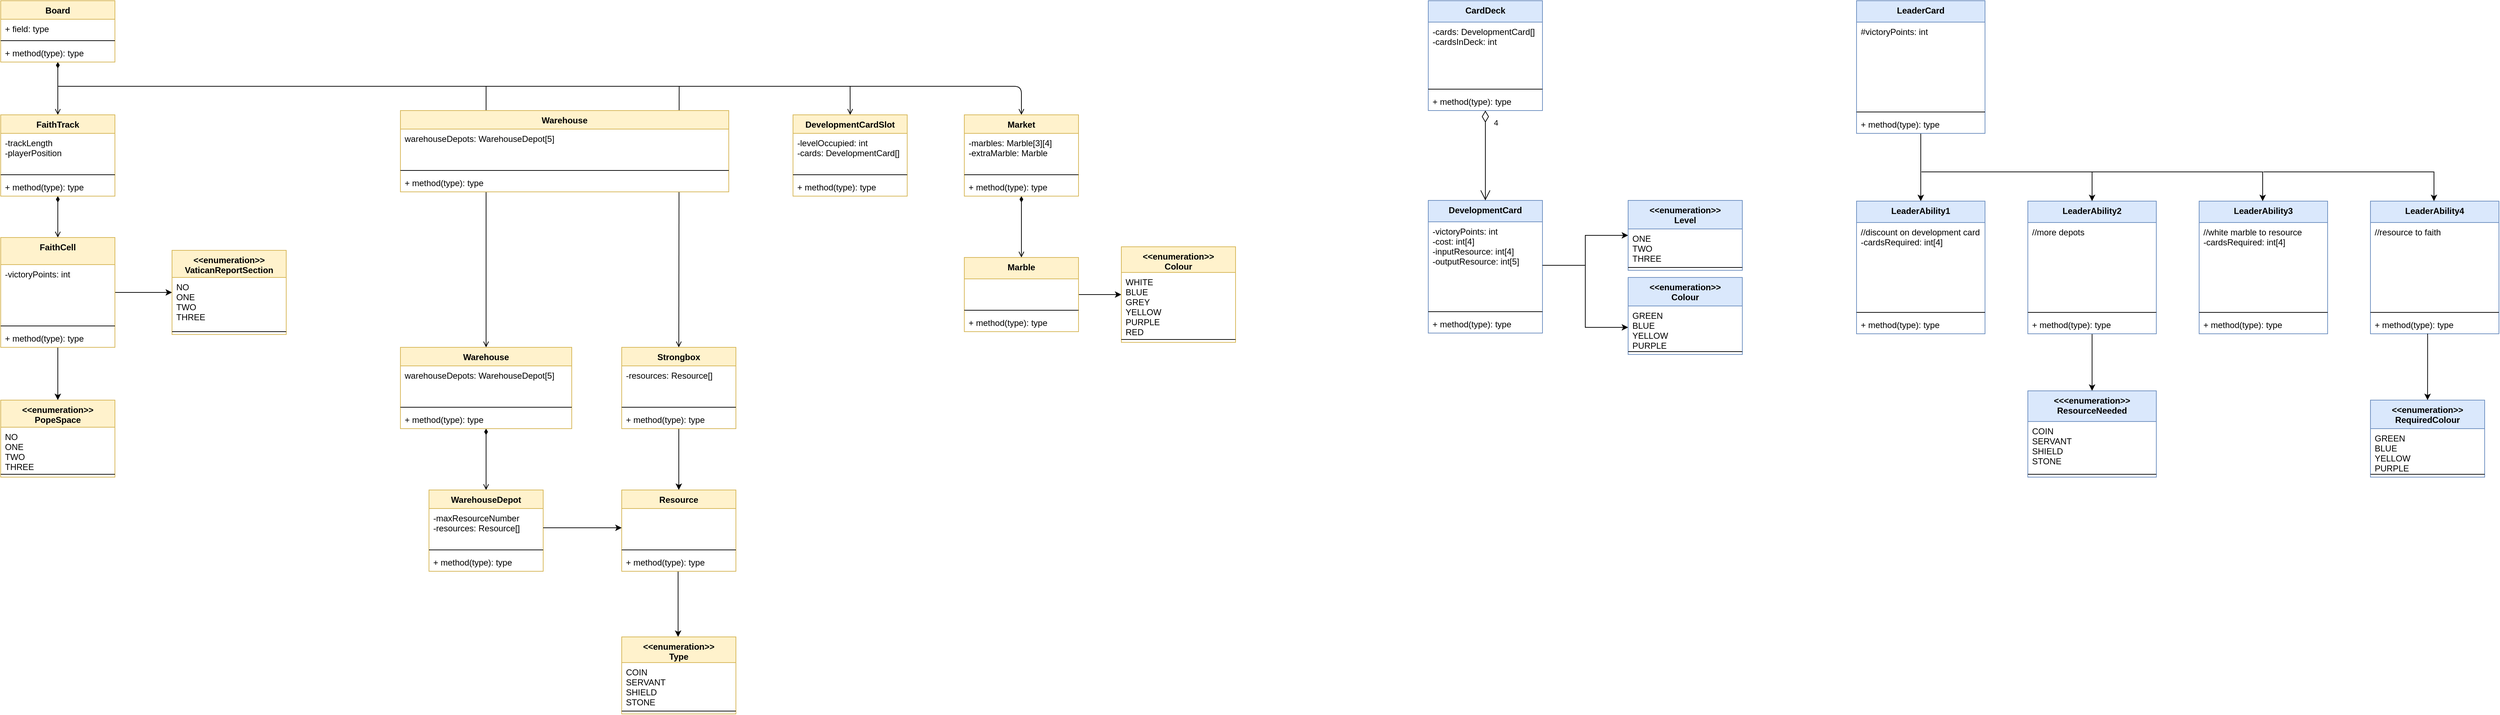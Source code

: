 <mxfile version="14.4.3" type="device"><diagram id="l2MQ_cRdXUpKh-j0I5At" name="Pagina-1"><mxGraphModel dx="1410" dy="685" grid="1" gridSize="10" guides="1" tooltips="1" connect="1" arrows="1" fold="1" page="1" pageScale="1" pageWidth="5000" pageHeight="5000" math="0" shadow="0"><root><mxCell id="0"/><mxCell id="1" parent="0"/><mxCell id="YD6asXN4JIb6DUM00Rlp-9" value="" style="edgeStyle=orthogonalEdgeStyle;rounded=0;orthogonalLoop=1;jettySize=auto;html=1;startArrow=diamondThin;startFill=1;endArrow=open;endFill=0;" parent="1" source="YD6asXN4JIb6DUM00Rlp-1" target="YD6asXN4JIb6DUM00Rlp-5" edge="1"><mxGeometry relative="1" as="geometry"/></mxCell><mxCell id="YD6asXN4JIb6DUM00Rlp-1" value="Board" style="swimlane;fontStyle=1;align=center;verticalAlign=top;childLayout=stackLayout;horizontal=1;startSize=26;horizontalStack=0;resizeParent=1;resizeParentMax=0;resizeLast=0;collapsible=1;marginBottom=0;swimlaneFillColor=#ffffff;fillColor=#fff2cc;strokeColor=#d6b656;" parent="1" vertex="1"><mxGeometry x="120" y="80" width="160" height="86" as="geometry"/></mxCell><mxCell id="YD6asXN4JIb6DUM00Rlp-2" value="+ field: type" style="text;align=left;verticalAlign=top;spacingLeft=4;spacingRight=4;overflow=hidden;rotatable=0;points=[[0,0.5],[1,0.5]];portConstraint=eastwest;" parent="YD6asXN4JIb6DUM00Rlp-1" vertex="1"><mxGeometry y="26" width="160" height="26" as="geometry"/></mxCell><mxCell id="YD6asXN4JIb6DUM00Rlp-3" value="" style="line;strokeWidth=1;align=left;verticalAlign=middle;spacingTop=-1;spacingLeft=3;spacingRight=3;rotatable=0;labelPosition=right;points=[];portConstraint=eastwest;" parent="YD6asXN4JIb6DUM00Rlp-1" vertex="1"><mxGeometry y="52" width="160" height="8" as="geometry"/></mxCell><mxCell id="YD6asXN4JIb6DUM00Rlp-4" value="+ method(type): type" style="text;align=left;verticalAlign=top;spacingLeft=4;spacingRight=4;overflow=hidden;rotatable=0;points=[[0,0.5],[1,0.5]];portConstraint=eastwest;" parent="YD6asXN4JIb6DUM00Rlp-1" vertex="1"><mxGeometry y="60" width="160" height="26" as="geometry"/></mxCell><mxCell id="YD6asXN4JIb6DUM00Rlp-14" value="" style="edgeStyle=orthogonalEdgeStyle;rounded=0;orthogonalLoop=1;jettySize=auto;html=1;startArrow=diamondThin;startFill=1;endArrow=open;endFill=0;" parent="1" source="YD6asXN4JIb6DUM00Rlp-5" target="YD6asXN4JIb6DUM00Rlp-10" edge="1"><mxGeometry relative="1" as="geometry"/></mxCell><mxCell id="YD6asXN4JIb6DUM00Rlp-5" value="FaithTrack" style="swimlane;fontStyle=1;align=center;verticalAlign=top;childLayout=stackLayout;horizontal=1;startSize=26;horizontalStack=0;resizeParent=1;resizeParentMax=0;resizeLast=0;collapsible=1;marginBottom=0;swimlaneFillColor=#ffffff;fillColor=#fff2cc;strokeColor=#d6b656;" parent="1" vertex="1"><mxGeometry x="120" y="240" width="160" height="114" as="geometry"/></mxCell><mxCell id="YD6asXN4JIb6DUM00Rlp-6" value="-trackLength&#10;-playerPosition" style="text;align=left;verticalAlign=top;spacingLeft=4;spacingRight=4;overflow=hidden;rotatable=0;points=[[0,0.5],[1,0.5]];portConstraint=eastwest;" parent="YD6asXN4JIb6DUM00Rlp-5" vertex="1"><mxGeometry y="26" width="160" height="54" as="geometry"/></mxCell><mxCell id="YD6asXN4JIb6DUM00Rlp-7" value="" style="line;strokeWidth=1;align=left;verticalAlign=middle;spacingTop=-1;spacingLeft=3;spacingRight=3;rotatable=0;labelPosition=right;points=[];portConstraint=eastwest;" parent="YD6asXN4JIb6DUM00Rlp-5" vertex="1"><mxGeometry y="80" width="160" height="8" as="geometry"/></mxCell><mxCell id="YD6asXN4JIb6DUM00Rlp-8" value="+ method(type): type" style="text;align=left;verticalAlign=top;spacingLeft=4;spacingRight=4;overflow=hidden;rotatable=0;points=[[0,0.5],[1,0.5]];portConstraint=eastwest;" parent="YD6asXN4JIb6DUM00Rlp-5" vertex="1"><mxGeometry y="88" width="160" height="26" as="geometry"/></mxCell><mxCell id="YD6asXN4JIb6DUM00Rlp-20" value="" style="edgeStyle=orthogonalEdgeStyle;rounded=0;orthogonalLoop=1;jettySize=auto;html=1;startArrow=none;startFill=0;endArrow=classic;endFill=1;" parent="1" source="YD6asXN4JIb6DUM00Rlp-10" target="YD6asXN4JIb6DUM00Rlp-16" edge="1"><mxGeometry relative="1" as="geometry"/></mxCell><mxCell id="8pqqb2HEpRydzTdEeJ36-48" value="" style="edgeStyle=orthogonalEdgeStyle;rounded=0;orthogonalLoop=1;jettySize=auto;html=1;" parent="1" source="YD6asXN4JIb6DUM00Rlp-10" target="8pqqb2HEpRydzTdEeJ36-44" edge="1"><mxGeometry relative="1" as="geometry"/></mxCell><mxCell id="YD6asXN4JIb6DUM00Rlp-10" value="FaithCell" style="swimlane;fontStyle=1;align=center;verticalAlign=top;childLayout=stackLayout;horizontal=1;startSize=38;horizontalStack=0;resizeParent=1;resizeParentMax=0;resizeLast=0;collapsible=1;marginBottom=0;swimlaneFillColor=#ffffff;fillColor=#fff2cc;strokeColor=#d6b656;" parent="1" vertex="1"><mxGeometry x="120" y="412" width="160" height="154" as="geometry"/></mxCell><mxCell id="YD6asXN4JIb6DUM00Rlp-11" value="-victoryPoints: int" style="text;align=left;verticalAlign=top;spacingLeft=4;spacingRight=4;overflow=hidden;rotatable=0;points=[[0,0.5],[1,0.5]];portConstraint=eastwest;" parent="YD6asXN4JIb6DUM00Rlp-10" vertex="1"><mxGeometry y="38" width="160" height="82" as="geometry"/></mxCell><mxCell id="YD6asXN4JIb6DUM00Rlp-12" value="" style="line;strokeWidth=1;align=left;verticalAlign=middle;spacingTop=-1;spacingLeft=3;spacingRight=3;rotatable=0;labelPosition=right;points=[];portConstraint=eastwest;" parent="YD6asXN4JIb6DUM00Rlp-10" vertex="1"><mxGeometry y="120" width="160" height="8" as="geometry"/></mxCell><mxCell id="YD6asXN4JIb6DUM00Rlp-13" value="+ method(type): type" style="text;align=left;verticalAlign=top;spacingLeft=4;spacingRight=4;overflow=hidden;rotatable=0;points=[[0,0.5],[1,0.5]];portConstraint=eastwest;" parent="YD6asXN4JIb6DUM00Rlp-10" vertex="1"><mxGeometry y="128" width="160" height="26" as="geometry"/></mxCell><mxCell id="YD6asXN4JIb6DUM00Rlp-16" value="&lt;&lt;enumeration&gt;&gt;&#10;PopeSpace" style="swimlane;fontStyle=1;align=center;verticalAlign=top;childLayout=stackLayout;horizontal=1;startSize=38;horizontalStack=0;resizeParent=1;resizeParentMax=0;resizeLast=0;collapsible=1;marginBottom=0;swimlaneFillColor=#ffffff;fillColor=#fff2cc;strokeColor=#d6b656;" parent="1" vertex="1"><mxGeometry x="120" y="640" width="160" height="108" as="geometry"/></mxCell><mxCell id="YD6asXN4JIb6DUM00Rlp-17" value="NO&#10;ONE&#10;TWO&#10;THREE" style="text;align=left;verticalAlign=top;spacingLeft=4;spacingRight=4;overflow=hidden;rotatable=0;points=[[0,0.5],[1,0.5]];portConstraint=eastwest;" parent="YD6asXN4JIb6DUM00Rlp-16" vertex="1"><mxGeometry y="38" width="160" height="62" as="geometry"/></mxCell><mxCell id="YD6asXN4JIb6DUM00Rlp-18" value="" style="line;strokeWidth=1;align=left;verticalAlign=middle;spacingTop=-1;spacingLeft=3;spacingRight=3;rotatable=0;labelPosition=right;points=[];portConstraint=eastwest;" parent="YD6asXN4JIb6DUM00Rlp-16" vertex="1"><mxGeometry y="100" width="160" height="8" as="geometry"/></mxCell><mxCell id="YD6asXN4JIb6DUM00Rlp-29" value="" style="edgeStyle=orthogonalEdgeStyle;rounded=0;orthogonalLoop=1;jettySize=auto;html=1;startArrow=diamondThin;startFill=1;endArrow=open;endFill=0;" parent="1" source="YD6asXN4JIb6DUM00Rlp-21" target="YD6asXN4JIb6DUM00Rlp-25" edge="1"><mxGeometry relative="1" as="geometry"/></mxCell><mxCell id="YD6asXN4JIb6DUM00Rlp-21" value="Warehouse" style="swimlane;fontStyle=1;align=center;verticalAlign=top;childLayout=stackLayout;horizontal=1;startSize=26;horizontalStack=0;resizeParent=1;resizeParentMax=0;resizeLast=0;collapsible=1;marginBottom=0;swimlaneFillColor=#ffffff;fillColor=#fff2cc;strokeColor=#d6b656;" parent="1" vertex="1"><mxGeometry x="680" y="566" width="240" height="114" as="geometry"/></mxCell><mxCell id="YD6asXN4JIb6DUM00Rlp-22" value="warehouseDepots: WarehouseDepot[5]&#10;" style="text;align=left;verticalAlign=top;spacingLeft=4;spacingRight=4;overflow=hidden;rotatable=0;points=[[0,0.5],[1,0.5]];portConstraint=eastwest;" parent="YD6asXN4JIb6DUM00Rlp-21" vertex="1"><mxGeometry y="26" width="240" height="54" as="geometry"/></mxCell><mxCell id="YD6asXN4JIb6DUM00Rlp-23" value="" style="line;strokeWidth=1;align=left;verticalAlign=middle;spacingTop=-1;spacingLeft=3;spacingRight=3;rotatable=0;labelPosition=right;points=[];portConstraint=eastwest;" parent="YD6asXN4JIb6DUM00Rlp-21" vertex="1"><mxGeometry y="80" width="240" height="8" as="geometry"/></mxCell><mxCell id="YD6asXN4JIb6DUM00Rlp-24" value="+ method(type): type" style="text;align=left;verticalAlign=top;spacingLeft=4;spacingRight=4;overflow=hidden;rotatable=0;points=[[0,0.5],[1,0.5]];portConstraint=eastwest;" parent="YD6asXN4JIb6DUM00Rlp-21" vertex="1"><mxGeometry y="88" width="240" height="26" as="geometry"/></mxCell><mxCell id="YD6asXN4JIb6DUM00Rlp-25" value="WarehouseDepot" style="swimlane;fontStyle=1;align=center;verticalAlign=top;childLayout=stackLayout;horizontal=1;startSize=26;horizontalStack=0;resizeParent=1;resizeParentMax=0;resizeLast=0;collapsible=1;marginBottom=0;swimlaneFillColor=#ffffff;fillColor=#fff2cc;strokeColor=#d6b656;" parent="1" vertex="1"><mxGeometry x="720" y="766" width="160" height="114" as="geometry"/></mxCell><mxCell id="YD6asXN4JIb6DUM00Rlp-26" value="-maxResourceNumber&#10;-resources: Resource[]" style="text;align=left;verticalAlign=top;spacingLeft=4;spacingRight=4;overflow=hidden;rotatable=0;points=[[0,0.5],[1,0.5]];portConstraint=eastwest;" parent="YD6asXN4JIb6DUM00Rlp-25" vertex="1"><mxGeometry y="26" width="160" height="54" as="geometry"/></mxCell><mxCell id="YD6asXN4JIb6DUM00Rlp-27" value="" style="line;strokeWidth=1;align=left;verticalAlign=middle;spacingTop=-1;spacingLeft=3;spacingRight=3;rotatable=0;labelPosition=right;points=[];portConstraint=eastwest;" parent="YD6asXN4JIb6DUM00Rlp-25" vertex="1"><mxGeometry y="80" width="160" height="8" as="geometry"/></mxCell><mxCell id="YD6asXN4JIb6DUM00Rlp-28" value="+ method(type): type" style="text;align=left;verticalAlign=top;spacingLeft=4;spacingRight=4;overflow=hidden;rotatable=0;points=[[0,0.5],[1,0.5]];portConstraint=eastwest;" parent="YD6asXN4JIb6DUM00Rlp-25" vertex="1"><mxGeometry y="88" width="160" height="26" as="geometry"/></mxCell><mxCell id="8pqqb2HEpRydzTdEeJ36-65" value="" style="edgeStyle=elbowEdgeStyle;rounded=0;orthogonalLoop=1;jettySize=auto;html=1;startArrow=none;startFill=0;endArrow=classic;endFill=1;" parent="1" source="YD6asXN4JIb6DUM00Rlp-40" target="8pqqb2HEpRydzTdEeJ36-61" edge="1"><mxGeometry relative="1" as="geometry"/></mxCell><mxCell id="YD6asXN4JIb6DUM00Rlp-40" value="Strongbox" style="swimlane;fontStyle=1;align=center;verticalAlign=top;childLayout=stackLayout;horizontal=1;startSize=26;horizontalStack=0;resizeParent=1;resizeParentMax=0;resizeLast=0;collapsible=1;marginBottom=0;swimlaneFillColor=#ffffff;fillColor=#fff2cc;strokeColor=#d6b656;" parent="1" vertex="1"><mxGeometry x="990" y="566" width="160" height="114" as="geometry"/></mxCell><mxCell id="YD6asXN4JIb6DUM00Rlp-41" value="-resources: Resource[]" style="text;strokeColor=none;fillColor=none;align=left;verticalAlign=top;spacingLeft=4;spacingRight=4;overflow=hidden;rotatable=0;points=[[0,0.5],[1,0.5]];portConstraint=eastwest;" parent="YD6asXN4JIb6DUM00Rlp-40" vertex="1"><mxGeometry y="26" width="160" height="54" as="geometry"/></mxCell><mxCell id="YD6asXN4JIb6DUM00Rlp-42" value="" style="line;strokeWidth=1;fillColor=none;align=left;verticalAlign=middle;spacingTop=-1;spacingLeft=3;spacingRight=3;rotatable=0;labelPosition=right;points=[];portConstraint=eastwest;" parent="YD6asXN4JIb6DUM00Rlp-40" vertex="1"><mxGeometry y="80" width="160" height="8" as="geometry"/></mxCell><mxCell id="YD6asXN4JIb6DUM00Rlp-43" value="+ method(type): type" style="text;strokeColor=none;fillColor=none;align=left;verticalAlign=top;spacingLeft=4;spacingRight=4;overflow=hidden;rotatable=0;points=[[0,0.5],[1,0.5]];portConstraint=eastwest;" parent="YD6asXN4JIb6DUM00Rlp-40" vertex="1"><mxGeometry y="88" width="160" height="26" as="geometry"/></mxCell><mxCell id="YD6asXN4JIb6DUM00Rlp-44" value="DevelopmentCardSlot" style="swimlane;fontStyle=1;align=center;verticalAlign=top;childLayout=stackLayout;horizontal=1;startSize=26;horizontalStack=0;resizeParent=1;resizeParentMax=0;resizeLast=0;collapsible=1;marginBottom=0;swimlaneFillColor=#ffffff;fillColor=#fff2cc;strokeColor=#d6b656;" parent="1" vertex="1"><mxGeometry x="1230" y="240" width="160" height="114" as="geometry"/></mxCell><mxCell id="YD6asXN4JIb6DUM00Rlp-45" value="-levelOccupied: int&#10;-cards: DevelopmentCard[]" style="text;strokeColor=none;fillColor=none;align=left;verticalAlign=top;spacingLeft=4;spacingRight=4;overflow=hidden;rotatable=0;points=[[0,0.5],[1,0.5]];portConstraint=eastwest;" parent="YD6asXN4JIb6DUM00Rlp-44" vertex="1"><mxGeometry y="26" width="160" height="54" as="geometry"/></mxCell><mxCell id="YD6asXN4JIb6DUM00Rlp-46" value="" style="line;strokeWidth=1;fillColor=none;align=left;verticalAlign=middle;spacingTop=-1;spacingLeft=3;spacingRight=3;rotatable=0;labelPosition=right;points=[];portConstraint=eastwest;" parent="YD6asXN4JIb6DUM00Rlp-44" vertex="1"><mxGeometry y="80" width="160" height="8" as="geometry"/></mxCell><mxCell id="YD6asXN4JIb6DUM00Rlp-47" value="+ method(type): type" style="text;strokeColor=none;fillColor=none;align=left;verticalAlign=top;spacingLeft=4;spacingRight=4;overflow=hidden;rotatable=0;points=[[0,0.5],[1,0.5]];portConstraint=eastwest;" parent="YD6asXN4JIb6DUM00Rlp-44" vertex="1"><mxGeometry y="88" width="160" height="26" as="geometry"/></mxCell><mxCell id="YD6asXN4JIb6DUM00Rlp-48" value="" style="endArrow=open;html=1;entryX=0.5;entryY=0;entryDx=0;entryDy=0;endFill=0;" parent="1" target="YD6asXN4JIb6DUM00Rlp-51" edge="1"><mxGeometry width="50" height="50" relative="1" as="geometry"><mxPoint x="200" y="200" as="sourcePoint"/><mxPoint x="920" y="200" as="targetPoint"/><Array as="points"><mxPoint x="1550" y="200"/></Array></mxGeometry></mxCell><mxCell id="YD6asXN4JIb6DUM00Rlp-49" value="" style="endArrow=open;html=1;entryX=0.5;entryY=0;entryDx=0;entryDy=0;endFill=0;" parent="1" target="YD6asXN4JIb6DUM00Rlp-40" edge="1"><mxGeometry width="50" height="50" relative="1" as="geometry"><mxPoint x="1070.5" y="200" as="sourcePoint"/><mxPoint x="1130.5" y="340" as="targetPoint"/></mxGeometry></mxCell><mxCell id="YD6asXN4JIb6DUM00Rlp-50" value="" style="endArrow=open;html=1;entryX=0.5;entryY=0;entryDx=0;entryDy=0;endFill=0;" parent="1" target="YD6asXN4JIb6DUM00Rlp-21" edge="1"><mxGeometry width="50" height="50" relative="1" as="geometry"><mxPoint x="800" y="200" as="sourcePoint"/><mxPoint x="830" y="240" as="targetPoint"/></mxGeometry></mxCell><mxCell id="YD6asXN4JIb6DUM00Rlp-60" style="edgeStyle=orthogonalEdgeStyle;rounded=0;orthogonalLoop=1;jettySize=auto;html=1;entryX=0.5;entryY=0;entryDx=0;entryDy=0;startArrow=diamondThin;startFill=1;endArrow=open;endFill=0;" parent="1" source="YD6asXN4JIb6DUM00Rlp-51" target="YD6asXN4JIb6DUM00Rlp-55" edge="1"><mxGeometry relative="1" as="geometry"/></mxCell><mxCell id="YD6asXN4JIb6DUM00Rlp-51" value="Market" style="swimlane;fontStyle=1;align=center;verticalAlign=top;childLayout=stackLayout;horizontal=1;startSize=26;horizontalStack=0;resizeParent=1;resizeParentMax=0;resizeLast=0;collapsible=1;marginBottom=0;swimlaneFillColor=#ffffff;fillColor=#fff2cc;strokeColor=#d6b656;" parent="1" vertex="1"><mxGeometry x="1470" y="240" width="160" height="114" as="geometry"/></mxCell><mxCell id="YD6asXN4JIb6DUM00Rlp-52" value="-marbles: Marble[3][4]&#10;-extraMarble: Marble" style="text;strokeColor=none;fillColor=none;align=left;verticalAlign=top;spacingLeft=4;spacingRight=4;overflow=hidden;rotatable=0;points=[[0,0.5],[1,0.5]];portConstraint=eastwest;" parent="YD6asXN4JIb6DUM00Rlp-51" vertex="1"><mxGeometry y="26" width="160" height="54" as="geometry"/></mxCell><mxCell id="YD6asXN4JIb6DUM00Rlp-53" value="" style="line;strokeWidth=1;fillColor=none;align=left;verticalAlign=middle;spacingTop=-1;spacingLeft=3;spacingRight=3;rotatable=0;labelPosition=right;points=[];portConstraint=eastwest;" parent="YD6asXN4JIb6DUM00Rlp-51" vertex="1"><mxGeometry y="80" width="160" height="8" as="geometry"/></mxCell><mxCell id="YD6asXN4JIb6DUM00Rlp-54" value="+ method(type): type" style="text;strokeColor=none;fillColor=none;align=left;verticalAlign=top;spacingLeft=4;spacingRight=4;overflow=hidden;rotatable=0;points=[[0,0.5],[1,0.5]];portConstraint=eastwest;" parent="YD6asXN4JIb6DUM00Rlp-51" vertex="1"><mxGeometry y="88" width="160" height="26" as="geometry"/></mxCell><mxCell id="8pqqb2HEpRydzTdEeJ36-57" value="" style="edgeStyle=elbowEdgeStyle;rounded=0;orthogonalLoop=1;jettySize=auto;html=1;startArrow=none;startFill=0;endArrow=classic;endFill=1;" parent="1" source="YD6asXN4JIb6DUM00Rlp-55" target="8pqqb2HEpRydzTdEeJ36-53" edge="1"><mxGeometry relative="1" as="geometry"/></mxCell><mxCell id="YD6asXN4JIb6DUM00Rlp-55" value="Marble" style="swimlane;fontStyle=1;align=center;verticalAlign=top;childLayout=stackLayout;horizontal=1;startSize=30;horizontalStack=0;resizeParent=1;resizeParentMax=0;resizeLast=0;collapsible=1;marginBottom=0;swimlaneFillColor=#ffffff;fillColor=#fff2cc;strokeColor=#d6b656;" parent="1" vertex="1"><mxGeometry x="1470" y="440" width="160" height="104" as="geometry"/></mxCell><mxCell id="YD6asXN4JIb6DUM00Rlp-56" value="&#10;&#10;" style="text;align=left;verticalAlign=top;spacingLeft=4;spacingRight=4;overflow=hidden;rotatable=0;points=[[0,0.5],[1,0.5]];portConstraint=eastwest;" parent="YD6asXN4JIb6DUM00Rlp-55" vertex="1"><mxGeometry y="30" width="160" height="40" as="geometry"/></mxCell><mxCell id="YD6asXN4JIb6DUM00Rlp-57" value="" style="line;strokeWidth=1;align=left;verticalAlign=middle;spacingTop=-1;spacingLeft=3;spacingRight=3;rotatable=0;labelPosition=right;points=[];portConstraint=eastwest;" parent="YD6asXN4JIb6DUM00Rlp-55" vertex="1"><mxGeometry y="70" width="160" height="8" as="geometry"/></mxCell><mxCell id="YD6asXN4JIb6DUM00Rlp-58" value="+ method(type): type" style="text;align=left;verticalAlign=top;spacingLeft=4;spacingRight=4;overflow=hidden;rotatable=0;points=[[0,0.5],[1,0.5]];portConstraint=eastwest;" parent="YD6asXN4JIb6DUM00Rlp-55" vertex="1"><mxGeometry y="78" width="160" height="26" as="geometry"/></mxCell><mxCell id="YD6asXN4JIb6DUM00Rlp-61" value="" style="endArrow=open;html=1;entryX=0.5;entryY=0;entryDx=0;entryDy=0;endFill=0;" parent="1" edge="1"><mxGeometry width="50" height="50" relative="1" as="geometry"><mxPoint x="1310" y="200" as="sourcePoint"/><mxPoint x="1310.08" y="240" as="targetPoint"/></mxGeometry></mxCell><mxCell id="8pqqb2HEpRydzTdEeJ36-76" value="" style="edgeStyle=elbowEdgeStyle;rounded=0;orthogonalLoop=1;jettySize=auto;html=1;startArrow=none;startFill=0;endArrow=classic;endFill=1;" parent="1" source="8pqqb2HEpRydzTdEeJ36-5" target="8pqqb2HEpRydzTdEeJ36-72" edge="1"><mxGeometry relative="1" as="geometry"/></mxCell><mxCell id="8pqqb2HEpRydzTdEeJ36-5" value="LeaderCard" style="swimlane;fontStyle=1;align=center;verticalAlign=top;childLayout=stackLayout;horizontal=1;startSize=30;horizontalStack=0;resizeParent=1;resizeParentMax=0;resizeLast=0;collapsible=1;marginBottom=0;swimlaneFillColor=#ffffff;fillColor=#dae8fc;strokeColor=#6c8ebf;" parent="1" vertex="1"><mxGeometry x="2720" y="80" width="180" height="186" as="geometry"/></mxCell><mxCell id="8pqqb2HEpRydzTdEeJ36-6" value="#victoryPoints: int&#10;" style="text;align=left;verticalAlign=top;spacingLeft=4;spacingRight=4;overflow=hidden;rotatable=0;points=[[0,0.5],[1,0.5]];portConstraint=eastwest;" parent="8pqqb2HEpRydzTdEeJ36-5" vertex="1"><mxGeometry y="30" width="180" height="122" as="geometry"/></mxCell><mxCell id="8pqqb2HEpRydzTdEeJ36-7" value="" style="line;strokeWidth=1;align=left;verticalAlign=middle;spacingTop=-1;spacingLeft=3;spacingRight=3;rotatable=0;labelPosition=right;points=[];portConstraint=eastwest;" parent="8pqqb2HEpRydzTdEeJ36-5" vertex="1"><mxGeometry y="152" width="180" height="8" as="geometry"/></mxCell><mxCell id="8pqqb2HEpRydzTdEeJ36-8" value="+ method(type): type" style="text;align=left;verticalAlign=top;spacingLeft=4;spacingRight=4;overflow=hidden;rotatable=0;points=[[0,0.5],[1,0.5]];portConstraint=eastwest;" parent="8pqqb2HEpRydzTdEeJ36-5" vertex="1"><mxGeometry y="160" width="180" height="26" as="geometry"/></mxCell><mxCell id="8pqqb2HEpRydzTdEeJ36-9" value="CardDeck" style="swimlane;fontStyle=1;align=center;verticalAlign=top;childLayout=stackLayout;horizontal=1;startSize=30;horizontalStack=0;resizeParent=1;resizeParentMax=0;resizeLast=0;collapsible=1;marginBottom=0;swimlaneFillColor=#ffffff;fillColor=#dae8fc;strokeColor=#6c8ebf;" parent="1" vertex="1"><mxGeometry x="2120" y="80" width="160" height="154" as="geometry"/></mxCell><mxCell id="8pqqb2HEpRydzTdEeJ36-10" value="-cards: DevelopmentCard[]&#10;-cardsInDeck: int" style="text;align=left;verticalAlign=top;spacingLeft=4;spacingRight=4;overflow=hidden;rotatable=0;points=[[0,0.5],[1,0.5]];portConstraint=eastwest;" parent="8pqqb2HEpRydzTdEeJ36-9" vertex="1"><mxGeometry y="30" width="160" height="90" as="geometry"/></mxCell><mxCell id="8pqqb2HEpRydzTdEeJ36-11" value="" style="line;strokeWidth=1;align=left;verticalAlign=middle;spacingTop=-1;spacingLeft=3;spacingRight=3;rotatable=0;labelPosition=right;points=[];portConstraint=eastwest;" parent="8pqqb2HEpRydzTdEeJ36-9" vertex="1"><mxGeometry y="120" width="160" height="8" as="geometry"/></mxCell><mxCell id="8pqqb2HEpRydzTdEeJ36-12" value="+ method(type): type" style="text;align=left;verticalAlign=top;spacingLeft=4;spacingRight=4;overflow=hidden;rotatable=0;points=[[0,0.5],[1,0.5]];portConstraint=eastwest;" parent="8pqqb2HEpRydzTdEeJ36-9" vertex="1"><mxGeometry y="128" width="160" height="26" as="geometry"/></mxCell><mxCell id="8pqqb2HEpRydzTdEeJ36-34" value="" style="edgeStyle=orthogonalEdgeStyle;rounded=0;orthogonalLoop=1;jettySize=auto;html=1;exitX=1;exitY=0.5;exitDx=0;exitDy=0;" parent="1" source="8pqqb2HEpRydzTdEeJ36-14" target="8pqqb2HEpRydzTdEeJ36-30" edge="1"><mxGeometry relative="1" as="geometry"/></mxCell><mxCell id="8pqqb2HEpRydzTdEeJ36-13" value="DevelopmentCard" style="swimlane;fontStyle=1;align=center;verticalAlign=top;childLayout=stackLayout;horizontal=1;startSize=30;horizontalStack=0;resizeParent=1;resizeParentMax=0;resizeLast=0;collapsible=1;marginBottom=0;swimlaneFillColor=#ffffff;fillColor=#dae8fc;strokeColor=#6c8ebf;" parent="1" vertex="1"><mxGeometry x="2120" y="360" width="160" height="186" as="geometry"/></mxCell><mxCell id="8pqqb2HEpRydzTdEeJ36-14" value="-victoryPoints: int&#10;-cost: int[4]&#10;-inputResource: int[4]&#10;-outputResource: int[5]&#10;" style="text;align=left;verticalAlign=top;spacingLeft=4;spacingRight=4;overflow=hidden;rotatable=0;points=[[0,0.5],[1,0.5]];portConstraint=eastwest;" parent="8pqqb2HEpRydzTdEeJ36-13" vertex="1"><mxGeometry y="30" width="160" height="122" as="geometry"/></mxCell><mxCell id="8pqqb2HEpRydzTdEeJ36-15" value="" style="line;strokeWidth=1;align=left;verticalAlign=middle;spacingTop=-1;spacingLeft=3;spacingRight=3;rotatable=0;labelPosition=right;points=[];portConstraint=eastwest;" parent="8pqqb2HEpRydzTdEeJ36-13" vertex="1"><mxGeometry y="152" width="160" height="8" as="geometry"/></mxCell><mxCell id="8pqqb2HEpRydzTdEeJ36-16" value="+ method(type): type" style="text;align=left;verticalAlign=top;spacingLeft=4;spacingRight=4;overflow=hidden;rotatable=0;points=[[0,0.5],[1,0.5]];portConstraint=eastwest;" parent="8pqqb2HEpRydzTdEeJ36-13" vertex="1"><mxGeometry y="160" width="160" height="26" as="geometry"/></mxCell><mxCell id="8pqqb2HEpRydzTdEeJ36-30" value="&lt;&lt;enumeration&gt;&gt;&#10;Level" style="swimlane;fontStyle=1;align=center;verticalAlign=top;childLayout=stackLayout;horizontal=1;startSize=40;horizontalStack=0;resizeParent=1;resizeParentMax=0;resizeLast=0;collapsible=1;marginBottom=0;swimlaneFillColor=#ffffff;fillColor=#dae8fc;strokeColor=#6c8ebf;" parent="1" vertex="1"><mxGeometry x="2400" y="360" width="160" height="98" as="geometry"/></mxCell><mxCell id="8pqqb2HEpRydzTdEeJ36-31" value="ONE&#10;TWO&#10;THREE" style="text;align=left;verticalAlign=top;spacingLeft=4;spacingRight=4;overflow=hidden;rotatable=0;points=[[0,0.5],[1,0.5]];portConstraint=eastwest;" parent="8pqqb2HEpRydzTdEeJ36-30" vertex="1"><mxGeometry y="40" width="160" height="50" as="geometry"/></mxCell><mxCell id="8pqqb2HEpRydzTdEeJ36-32" value="" style="line;strokeWidth=1;align=left;verticalAlign=middle;spacingTop=-1;spacingLeft=3;spacingRight=3;rotatable=0;labelPosition=right;points=[];portConstraint=eastwest;" parent="8pqqb2HEpRydzTdEeJ36-30" vertex="1"><mxGeometry y="90" width="160" height="8" as="geometry"/></mxCell><mxCell id="8pqqb2HEpRydzTdEeJ36-35" value="&lt;&lt;enumeration&gt;&gt;&#10;Colour" style="swimlane;fontStyle=1;align=center;verticalAlign=top;childLayout=stackLayout;horizontal=1;startSize=40;horizontalStack=0;resizeParent=1;resizeParentMax=0;resizeLast=0;collapsible=1;marginBottom=0;swimlaneFillColor=#ffffff;fillColor=#dae8fc;strokeColor=#6c8ebf;" parent="1" vertex="1"><mxGeometry x="2400" y="468" width="160" height="108" as="geometry"/></mxCell><mxCell id="8pqqb2HEpRydzTdEeJ36-36" value="GREEN&#10;BLUE&#10;YELLOW&#10;PURPLE" style="text;align=left;verticalAlign=top;spacingLeft=4;spacingRight=4;overflow=hidden;rotatable=0;points=[[0,0.5],[1,0.5]];portConstraint=eastwest;" parent="8pqqb2HEpRydzTdEeJ36-35" vertex="1"><mxGeometry y="40" width="160" height="60" as="geometry"/></mxCell><mxCell id="8pqqb2HEpRydzTdEeJ36-37" value="" style="line;strokeWidth=1;align=left;verticalAlign=middle;spacingTop=-1;spacingLeft=3;spacingRight=3;rotatable=0;labelPosition=right;points=[];portConstraint=eastwest;" parent="8pqqb2HEpRydzTdEeJ36-35" vertex="1"><mxGeometry y="100" width="160" height="8" as="geometry"/></mxCell><mxCell id="8pqqb2HEpRydzTdEeJ36-38" value="" style="endArrow=classic;html=1;exitX=1;exitY=0.5;exitDx=0;exitDy=0;entryX=0;entryY=0.5;entryDx=0;entryDy=0;edgeStyle=elbowEdgeStyle;rounded=0;" parent="1" source="8pqqb2HEpRydzTdEeJ36-14" target="8pqqb2HEpRydzTdEeJ36-36" edge="1"><mxGeometry width="50" height="50" relative="1" as="geometry"><mxPoint x="2390" y="456" as="sourcePoint"/><mxPoint x="2440" y="406" as="targetPoint"/></mxGeometry></mxCell><mxCell id="8pqqb2HEpRydzTdEeJ36-44" value="&lt;&lt;enumeration&gt;&gt;&#10;VaticanReportSection" style="swimlane;fontStyle=1;align=center;verticalAlign=top;childLayout=stackLayout;horizontal=1;startSize=38;horizontalStack=0;resizeParent=1;resizeParentMax=0;resizeLast=0;collapsible=1;marginBottom=0;swimlaneFillColor=#ffffff;fillColor=#fff2cc;strokeColor=#d6b656;" parent="1" vertex="1"><mxGeometry x="360" y="430" width="160" height="118" as="geometry"/></mxCell><mxCell id="8pqqb2HEpRydzTdEeJ36-45" value="NO&#10;ONE&#10;TWO&#10;THREE" style="text;align=left;verticalAlign=top;spacingLeft=4;spacingRight=4;overflow=hidden;rotatable=0;points=[[0,0.5],[1,0.5]];portConstraint=eastwest;" parent="8pqqb2HEpRydzTdEeJ36-44" vertex="1"><mxGeometry y="38" width="160" height="72" as="geometry"/></mxCell><mxCell id="8pqqb2HEpRydzTdEeJ36-46" value="" style="line;strokeWidth=1;align=left;verticalAlign=middle;spacingTop=-1;spacingLeft=3;spacingRight=3;rotatable=0;labelPosition=right;points=[];portConstraint=eastwest;" parent="8pqqb2HEpRydzTdEeJ36-44" vertex="1"><mxGeometry y="110" width="160" height="8" as="geometry"/></mxCell><mxCell id="8pqqb2HEpRydzTdEeJ36-53" value="&lt;&lt;enumeration&gt;&gt;&#10;Colour" style="swimlane;fontStyle=1;align=center;verticalAlign=top;childLayout=stackLayout;horizontal=1;startSize=36;horizontalStack=0;resizeParent=1;resizeParentMax=0;resizeLast=0;collapsible=1;marginBottom=0;swimlaneFillColor=#ffffff;fillColor=#fff2cc;strokeColor=#d6b656;" parent="1" vertex="1"><mxGeometry x="1690" y="425" width="160" height="134" as="geometry"/></mxCell><mxCell id="8pqqb2HEpRydzTdEeJ36-54" value="WHITE&#10;BLUE&#10;GREY&#10;YELLOW&#10;PURPLE&#10;RED" style="text;align=left;verticalAlign=top;spacingLeft=4;spacingRight=4;overflow=hidden;rotatable=0;points=[[0,0.5],[1,0.5]];portConstraint=eastwest;" parent="8pqqb2HEpRydzTdEeJ36-53" vertex="1"><mxGeometry y="36" width="160" height="90" as="geometry"/></mxCell><mxCell id="8pqqb2HEpRydzTdEeJ36-55" value="" style="line;strokeWidth=1;align=left;verticalAlign=middle;spacingTop=-1;spacingLeft=3;spacingRight=3;rotatable=0;labelPosition=right;points=[];portConstraint=eastwest;" parent="8pqqb2HEpRydzTdEeJ36-53" vertex="1"><mxGeometry y="126" width="160" height="8" as="geometry"/></mxCell><mxCell id="8pqqb2HEpRydzTdEeJ36-60" value="4" style="endArrow=open;html=1;endSize=12;startArrow=diamondThin;startSize=14;startFill=0;edgeStyle=orthogonalEdgeStyle;align=left;verticalAlign=bottom;exitX=0.5;exitY=1;exitDx=0;exitDy=0;exitPerimeter=0;entryX=0.5;entryY=0;entryDx=0;entryDy=0;" parent="1" source="8pqqb2HEpRydzTdEeJ36-12" target="8pqqb2HEpRydzTdEeJ36-13" edge="1"><mxGeometry x="-0.587" y="10" relative="1" as="geometry"><mxPoint x="2100" y="290" as="sourcePoint"/><mxPoint x="2260" y="290" as="targetPoint"/><mxPoint as="offset"/></mxGeometry></mxCell><mxCell id="8pqqb2HEpRydzTdEeJ36-71" value="" style="edgeStyle=elbowEdgeStyle;rounded=0;orthogonalLoop=1;jettySize=auto;html=1;startArrow=none;startFill=0;endArrow=classic;endFill=1;" parent="1" source="8pqqb2HEpRydzTdEeJ36-64" edge="1"><mxGeometry relative="1" as="geometry"><mxPoint x="1069" y="972" as="targetPoint"/></mxGeometry></mxCell><mxCell id="8pqqb2HEpRydzTdEeJ36-61" value="Resource" style="swimlane;fontStyle=1;align=center;verticalAlign=top;childLayout=stackLayout;horizontal=1;startSize=26;horizontalStack=0;resizeParent=1;resizeParentMax=0;resizeLast=0;collapsible=1;marginBottom=0;swimlaneFillColor=#ffffff;fillColor=#fff2cc;strokeColor=#d6b656;" parent="1" vertex="1"><mxGeometry x="990" y="766" width="160" height="114" as="geometry"/></mxCell><mxCell id="8pqqb2HEpRydzTdEeJ36-62" value="&#10;&#10;&#10;" style="text;strokeColor=none;fillColor=none;align=left;verticalAlign=top;spacingLeft=4;spacingRight=4;overflow=hidden;rotatable=0;points=[[0,0.5],[1,0.5]];portConstraint=eastwest;" parent="8pqqb2HEpRydzTdEeJ36-61" vertex="1"><mxGeometry y="26" width="160" height="54" as="geometry"/></mxCell><mxCell id="8pqqb2HEpRydzTdEeJ36-63" value="" style="line;strokeWidth=1;fillColor=none;align=left;verticalAlign=middle;spacingTop=-1;spacingLeft=3;spacingRight=3;rotatable=0;labelPosition=right;points=[];portConstraint=eastwest;" parent="8pqqb2HEpRydzTdEeJ36-61" vertex="1"><mxGeometry y="80" width="160" height="8" as="geometry"/></mxCell><mxCell id="8pqqb2HEpRydzTdEeJ36-64" value="+ method(type): type" style="text;strokeColor=none;fillColor=none;align=left;verticalAlign=top;spacingLeft=4;spacingRight=4;overflow=hidden;rotatable=0;points=[[0,0.5],[1,0.5]];portConstraint=eastwest;" parent="8pqqb2HEpRydzTdEeJ36-61" vertex="1"><mxGeometry y="88" width="160" height="26" as="geometry"/></mxCell><mxCell id="8pqqb2HEpRydzTdEeJ36-67" value="&lt;&lt;enumeration&gt;&gt;&#10;Type" style="swimlane;fontStyle=1;align=center;verticalAlign=top;childLayout=stackLayout;horizontal=1;startSize=36;horizontalStack=0;resizeParent=1;resizeParentMax=0;resizeLast=0;collapsible=1;marginBottom=0;swimlaneFillColor=#ffffff;fillColor=#fff2cc;strokeColor=#d6b656;" parent="1" vertex="1"><mxGeometry x="990" y="972" width="160" height="108" as="geometry"/></mxCell><mxCell id="8pqqb2HEpRydzTdEeJ36-68" value="COIN&#10;SERVANT&#10;SHIELD&#10;STONE" style="text;strokeColor=none;fillColor=none;align=left;verticalAlign=top;spacingLeft=4;spacingRight=4;overflow=hidden;rotatable=0;points=[[0,0.5],[1,0.5]];portConstraint=eastwest;" parent="8pqqb2HEpRydzTdEeJ36-67" vertex="1"><mxGeometry y="36" width="160" height="64" as="geometry"/></mxCell><mxCell id="8pqqb2HEpRydzTdEeJ36-69" value="" style="line;strokeWidth=1;fillColor=none;align=left;verticalAlign=middle;spacingTop=-1;spacingLeft=3;spacingRight=3;rotatable=0;labelPosition=right;points=[];portConstraint=eastwest;" parent="8pqqb2HEpRydzTdEeJ36-67" vertex="1"><mxGeometry y="100" width="160" height="8" as="geometry"/></mxCell><mxCell id="8pqqb2HEpRydzTdEeJ36-72" value="LeaderAbility1" style="swimlane;fontStyle=1;align=center;verticalAlign=top;childLayout=stackLayout;horizontal=1;startSize=30;horizontalStack=0;resizeParent=1;resizeParentMax=0;resizeLast=0;collapsible=1;marginBottom=0;swimlaneFillColor=#ffffff;fillColor=#dae8fc;strokeColor=#6c8ebf;" parent="1" vertex="1"><mxGeometry x="2720" y="361" width="180" height="186" as="geometry"/></mxCell><mxCell id="8pqqb2HEpRydzTdEeJ36-73" value="//discount on development card&#10;-cardsRequired: int[4]" style="text;align=left;verticalAlign=top;spacingLeft=4;spacingRight=4;overflow=hidden;rotatable=0;points=[[0,0.5],[1,0.5]];portConstraint=eastwest;" parent="8pqqb2HEpRydzTdEeJ36-72" vertex="1"><mxGeometry y="30" width="180" height="122" as="geometry"/></mxCell><mxCell id="8pqqb2HEpRydzTdEeJ36-74" value="" style="line;strokeWidth=1;align=left;verticalAlign=middle;spacingTop=-1;spacingLeft=3;spacingRight=3;rotatable=0;labelPosition=right;points=[];portConstraint=eastwest;" parent="8pqqb2HEpRydzTdEeJ36-72" vertex="1"><mxGeometry y="152" width="180" height="8" as="geometry"/></mxCell><mxCell id="8pqqb2HEpRydzTdEeJ36-75" value="+ method(type): type" style="text;align=left;verticalAlign=top;spacingLeft=4;spacingRight=4;overflow=hidden;rotatable=0;points=[[0,0.5],[1,0.5]];portConstraint=eastwest;" parent="8pqqb2HEpRydzTdEeJ36-72" vertex="1"><mxGeometry y="160" width="180" height="26" as="geometry"/></mxCell><mxCell id="8pqqb2HEpRydzTdEeJ36-96" value="" style="edgeStyle=elbowEdgeStyle;rounded=0;orthogonalLoop=1;jettySize=auto;elbow=vertical;html=1;startArrow=none;startFill=0;endArrow=classic;endFill=1;" parent="1" source="8pqqb2HEpRydzTdEeJ36-77" target="8pqqb2HEpRydzTdEeJ36-92" edge="1"><mxGeometry relative="1" as="geometry"/></mxCell><mxCell id="8pqqb2HEpRydzTdEeJ36-77" value="LeaderAbility2" style="swimlane;fontStyle=1;align=center;verticalAlign=top;childLayout=stackLayout;horizontal=1;startSize=30;horizontalStack=0;resizeParent=1;resizeParentMax=0;resizeLast=0;collapsible=1;marginBottom=0;swimlaneFillColor=#ffffff;fillColor=#dae8fc;strokeColor=#6c8ebf;" parent="1" vertex="1"><mxGeometry x="2960" y="361" width="180" height="186" as="geometry"/></mxCell><mxCell id="8pqqb2HEpRydzTdEeJ36-78" value="//more depots" style="text;align=left;verticalAlign=top;spacingLeft=4;spacingRight=4;overflow=hidden;rotatable=0;points=[[0,0.5],[1,0.5]];portConstraint=eastwest;" parent="8pqqb2HEpRydzTdEeJ36-77" vertex="1"><mxGeometry y="30" width="180" height="122" as="geometry"/></mxCell><mxCell id="8pqqb2HEpRydzTdEeJ36-79" value="" style="line;strokeWidth=1;align=left;verticalAlign=middle;spacingTop=-1;spacingLeft=3;spacingRight=3;rotatable=0;labelPosition=right;points=[];portConstraint=eastwest;" parent="8pqqb2HEpRydzTdEeJ36-77" vertex="1"><mxGeometry y="152" width="180" height="8" as="geometry"/></mxCell><mxCell id="8pqqb2HEpRydzTdEeJ36-80" value="+ method(type): type" style="text;align=left;verticalAlign=top;spacingLeft=4;spacingRight=4;overflow=hidden;rotatable=0;points=[[0,0.5],[1,0.5]];portConstraint=eastwest;" parent="8pqqb2HEpRydzTdEeJ36-77" vertex="1"><mxGeometry y="160" width="180" height="26" as="geometry"/></mxCell><mxCell id="8pqqb2HEpRydzTdEeJ36-81" value="LeaderAbility3" style="swimlane;fontStyle=1;align=center;verticalAlign=top;childLayout=stackLayout;horizontal=1;startSize=30;horizontalStack=0;resizeParent=1;resizeParentMax=0;resizeLast=0;collapsible=1;marginBottom=0;swimlaneFillColor=#ffffff;fillColor=#dae8fc;strokeColor=#6c8ebf;" parent="1" vertex="1"><mxGeometry x="3200" y="361" width="180" height="186" as="geometry"/></mxCell><mxCell id="8pqqb2HEpRydzTdEeJ36-82" value="//white marble to resource&#10;-cardsRequired: int[4]&#10;" style="text;align=left;verticalAlign=top;spacingLeft=4;spacingRight=4;overflow=hidden;rotatable=0;points=[[0,0.5],[1,0.5]];portConstraint=eastwest;" parent="8pqqb2HEpRydzTdEeJ36-81" vertex="1"><mxGeometry y="30" width="180" height="122" as="geometry"/></mxCell><mxCell id="8pqqb2HEpRydzTdEeJ36-83" value="" style="line;strokeWidth=1;align=left;verticalAlign=middle;spacingTop=-1;spacingLeft=3;spacingRight=3;rotatable=0;labelPosition=right;points=[];portConstraint=eastwest;" parent="8pqqb2HEpRydzTdEeJ36-81" vertex="1"><mxGeometry y="152" width="180" height="8" as="geometry"/></mxCell><mxCell id="8pqqb2HEpRydzTdEeJ36-84" value="+ method(type): type" style="text;align=left;verticalAlign=top;spacingLeft=4;spacingRight=4;overflow=hidden;rotatable=0;points=[[0,0.5],[1,0.5]];portConstraint=eastwest;" parent="8pqqb2HEpRydzTdEeJ36-81" vertex="1"><mxGeometry y="160" width="180" height="26" as="geometry"/></mxCell><mxCell id="8pqqb2HEpRydzTdEeJ36-85" value="LeaderAbility4" style="swimlane;fontStyle=1;align=center;verticalAlign=top;childLayout=stackLayout;horizontal=1;startSize=30;horizontalStack=0;resizeParent=1;resizeParentMax=0;resizeLast=0;collapsible=1;marginBottom=0;swimlaneFillColor=#ffffff;fillColor=#dae8fc;strokeColor=#6c8ebf;" parent="1" vertex="1"><mxGeometry x="3440" y="361" width="180" height="186" as="geometry"/></mxCell><mxCell id="8pqqb2HEpRydzTdEeJ36-86" value="//resource to faith" style="text;align=left;verticalAlign=top;spacingLeft=4;spacingRight=4;overflow=hidden;rotatable=0;points=[[0,0.5],[1,0.5]];portConstraint=eastwest;" parent="8pqqb2HEpRydzTdEeJ36-85" vertex="1"><mxGeometry y="30" width="180" height="122" as="geometry"/></mxCell><mxCell id="8pqqb2HEpRydzTdEeJ36-87" value="" style="line;strokeWidth=1;align=left;verticalAlign=middle;spacingTop=-1;spacingLeft=3;spacingRight=3;rotatable=0;labelPosition=right;points=[];portConstraint=eastwest;" parent="8pqqb2HEpRydzTdEeJ36-85" vertex="1"><mxGeometry y="152" width="180" height="8" as="geometry"/></mxCell><mxCell id="8pqqb2HEpRydzTdEeJ36-88" value="+ method(type): type" style="text;align=left;verticalAlign=top;spacingLeft=4;spacingRight=4;overflow=hidden;rotatable=0;points=[[0,0.5],[1,0.5]];portConstraint=eastwest;" parent="8pqqb2HEpRydzTdEeJ36-85" vertex="1"><mxGeometry y="160" width="180" height="26" as="geometry"/></mxCell><mxCell id="8pqqb2HEpRydzTdEeJ36-89" value="" style="edgeStyle=elbowEdgeStyle;rounded=0;orthogonalLoop=1;jettySize=auto;html=1;startArrow=none;startFill=0;endArrow=classic;endFill=1;entryX=0.5;entryY=0;entryDx=0;entryDy=0;elbow=vertical;" parent="1" target="8pqqb2HEpRydzTdEeJ36-77" edge="1"><mxGeometry relative="1" as="geometry"><mxPoint x="2811" y="320" as="sourcePoint"/><mxPoint x="2820" y="371" as="targetPoint"/><Array as="points"><mxPoint x="2930" y="320"/></Array></mxGeometry></mxCell><mxCell id="8pqqb2HEpRydzTdEeJ36-90" value="" style="edgeStyle=elbowEdgeStyle;rounded=0;orthogonalLoop=1;jettySize=auto;html=1;startArrow=none;startFill=0;endArrow=classic;endFill=1;entryX=0.5;entryY=0;entryDx=0;entryDy=0;elbow=vertical;" parent="1" edge="1"><mxGeometry relative="1" as="geometry"><mxPoint x="3050" y="320" as="sourcePoint"/><mxPoint x="3289" y="361" as="targetPoint"/><Array as="points"><mxPoint x="3169" y="320"/></Array></mxGeometry></mxCell><mxCell id="8pqqb2HEpRydzTdEeJ36-91" value="" style="edgeStyle=elbowEdgeStyle;rounded=0;orthogonalLoop=1;jettySize=auto;html=1;startArrow=none;startFill=0;endArrow=classic;endFill=1;entryX=0.5;entryY=0;entryDx=0;entryDy=0;elbow=vertical;" parent="1" edge="1"><mxGeometry relative="1" as="geometry"><mxPoint x="3290" y="320" as="sourcePoint"/><mxPoint x="3529" y="361" as="targetPoint"/><Array as="points"><mxPoint x="3409" y="320"/></Array></mxGeometry></mxCell><mxCell id="8pqqb2HEpRydzTdEeJ36-92" value="&lt;&lt;&lt;enumeration&gt;&gt;&#10;ResourceNeeded" style="swimlane;fontStyle=1;align=center;verticalAlign=top;childLayout=stackLayout;horizontal=1;startSize=43;horizontalStack=0;resizeParent=1;resizeParentMax=0;resizeLast=0;collapsible=1;marginBottom=0;swimlaneFillColor=#ffffff;fillColor=#dae8fc;strokeColor=#6c8ebf;" parent="1" vertex="1"><mxGeometry x="2960" y="627" width="180" height="121" as="geometry"/></mxCell><mxCell id="8pqqb2HEpRydzTdEeJ36-93" value="COIN&#10;SERVANT&#10;SHIELD&#10;STONE" style="text;align=left;verticalAlign=top;spacingLeft=4;spacingRight=4;overflow=hidden;rotatable=0;points=[[0,0.5],[1,0.5]];portConstraint=eastwest;" parent="8pqqb2HEpRydzTdEeJ36-92" vertex="1"><mxGeometry y="43" width="180" height="70" as="geometry"/></mxCell><mxCell id="8pqqb2HEpRydzTdEeJ36-94" value="" style="line;strokeWidth=1;align=left;verticalAlign=middle;spacingTop=-1;spacingLeft=3;spacingRight=3;rotatable=0;labelPosition=right;points=[];portConstraint=eastwest;" parent="8pqqb2HEpRydzTdEeJ36-92" vertex="1"><mxGeometry y="113" width="180" height="8" as="geometry"/></mxCell><mxCell id="8pqqb2HEpRydzTdEeJ36-100" value="&lt;&lt;enumeration&gt;&gt;&#10;RequiredColour" style="swimlane;fontStyle=1;align=center;verticalAlign=top;childLayout=stackLayout;horizontal=1;startSize=40;horizontalStack=0;resizeParent=1;resizeParentMax=0;resizeLast=0;collapsible=1;marginBottom=0;swimlaneFillColor=#ffffff;fillColor=#dae8fc;strokeColor=#6c8ebf;" parent="1" vertex="1"><mxGeometry x="3440" y="640" width="160" height="108" as="geometry"/></mxCell><mxCell id="8pqqb2HEpRydzTdEeJ36-101" value="GREEN&#10;BLUE&#10;YELLOW&#10;PURPLE" style="text;align=left;verticalAlign=top;spacingLeft=4;spacingRight=4;overflow=hidden;rotatable=0;points=[[0,0.5],[1,0.5]];portConstraint=eastwest;" parent="8pqqb2HEpRydzTdEeJ36-100" vertex="1"><mxGeometry y="40" width="160" height="60" as="geometry"/></mxCell><mxCell id="8pqqb2HEpRydzTdEeJ36-102" value="" style="line;strokeWidth=1;align=left;verticalAlign=middle;spacingTop=-1;spacingLeft=3;spacingRight=3;rotatable=0;labelPosition=right;points=[];portConstraint=eastwest;" parent="8pqqb2HEpRydzTdEeJ36-100" vertex="1"><mxGeometry y="100" width="160" height="8" as="geometry"/></mxCell><mxCell id="8pqqb2HEpRydzTdEeJ36-103" style="edgeStyle=elbowEdgeStyle;rounded=0;orthogonalLoop=1;jettySize=auto;elbow=vertical;html=1;exitX=0.445;exitY=0.996;exitDx=0;exitDy=0;entryX=0.5;entryY=0;entryDx=0;entryDy=0;startArrow=none;startFill=0;endArrow=classic;endFill=1;exitPerimeter=0;" parent="1" source="8pqqb2HEpRydzTdEeJ36-88" target="8pqqb2HEpRydzTdEeJ36-100" edge="1"><mxGeometry relative="1" as="geometry"/></mxCell><mxCell id="3cQRhEbUKVjA2-vjD1Cc-2" style="edgeStyle=orthogonalEdgeStyle;rounded=0;orthogonalLoop=1;jettySize=auto;html=1;exitX=1;exitY=0.5;exitDx=0;exitDy=0;entryX=0;entryY=0.5;entryDx=0;entryDy=0;" edge="1" parent="1" source="YD6asXN4JIb6DUM00Rlp-26" target="8pqqb2HEpRydzTdEeJ36-62"><mxGeometry relative="1" as="geometry"/></mxCell><mxCell id="3cQRhEbUKVjA2-vjD1Cc-3" value="Warehouse" style="swimlane;fontStyle=1;align=center;verticalAlign=top;childLayout=stackLayout;horizontal=1;startSize=26;horizontalStack=0;resizeParent=1;resizeParentMax=0;resizeLast=0;collapsible=1;marginBottom=0;swimlaneFillColor=#ffffff;fillColor=#fff2cc;strokeColor=#d6b656;" vertex="1" parent="1"><mxGeometry x="680" y="234" width="460" height="114" as="geometry"/></mxCell><mxCell id="3cQRhEbUKVjA2-vjD1Cc-4" value="warehouseDepots: WarehouseDepot[5]&#10;" style="text;align=left;verticalAlign=top;spacingLeft=4;spacingRight=4;overflow=hidden;rotatable=0;points=[[0,0.5],[1,0.5]];portConstraint=eastwest;" vertex="1" parent="3cQRhEbUKVjA2-vjD1Cc-3"><mxGeometry y="26" width="460" height="54" as="geometry"/></mxCell><mxCell id="3cQRhEbUKVjA2-vjD1Cc-5" value="" style="line;strokeWidth=1;align=left;verticalAlign=middle;spacingTop=-1;spacingLeft=3;spacingRight=3;rotatable=0;labelPosition=right;points=[];portConstraint=eastwest;" vertex="1" parent="3cQRhEbUKVjA2-vjD1Cc-3"><mxGeometry y="80" width="460" height="8" as="geometry"/></mxCell><mxCell id="3cQRhEbUKVjA2-vjD1Cc-6" value="+ method(type): type" style="text;align=left;verticalAlign=top;spacingLeft=4;spacingRight=4;overflow=hidden;rotatable=0;points=[[0,0.5],[1,0.5]];portConstraint=eastwest;" vertex="1" parent="3cQRhEbUKVjA2-vjD1Cc-3"><mxGeometry y="88" width="460" height="26" as="geometry"/></mxCell></root></mxGraphModel></diagram></mxfile>
